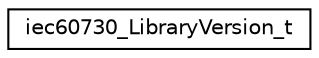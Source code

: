 digraph "Graphical Class Hierarchy"
{
 // LATEX_PDF_SIZE
  edge [fontname="Helvetica",fontsize="10",labelfontname="Helvetica",labelfontsize="10"];
  node [fontname="Helvetica",fontsize="10",shape=record];
  rankdir="LR";
  Node0 [label="iec60730_LibraryVersion_t",height=0.2,width=0.4,color="black", fillcolor="white", style="filled",URL="$structiec60730__LibraryVersion__t.html",tooltip=" "];
}
